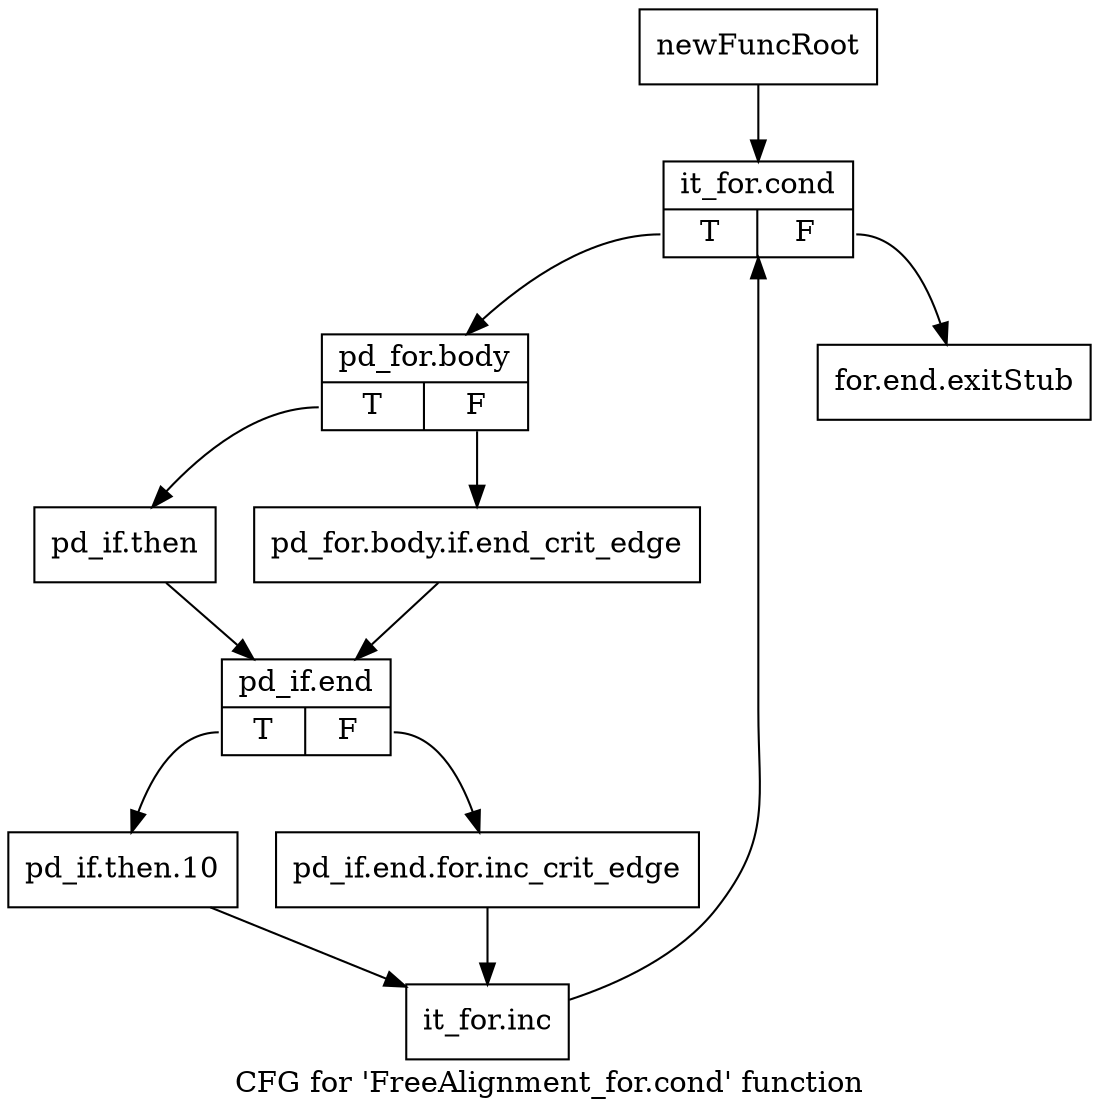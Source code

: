 digraph "CFG for 'FreeAlignment_for.cond' function" {
	label="CFG for 'FreeAlignment_for.cond' function";

	Node0x32b3b90 [shape=record,label="{newFuncRoot}"];
	Node0x32b3b90 -> Node0x32b3c30;
	Node0x32b3be0 [shape=record,label="{for.end.exitStub}"];
	Node0x32b3c30 [shape=record,label="{it_for.cond|{<s0>T|<s1>F}}"];
	Node0x32b3c30:s0 -> Node0x32b3c80;
	Node0x32b3c30:s1 -> Node0x32b3be0;
	Node0x32b3c80 [shape=record,label="{pd_for.body|{<s0>T|<s1>F}}"];
	Node0x32b3c80:s0 -> Node0x32b3d20;
	Node0x32b3c80:s1 -> Node0x32b3cd0;
	Node0x32b3cd0 [shape=record,label="{pd_for.body.if.end_crit_edge}"];
	Node0x32b3cd0 -> Node0x32b3d70;
	Node0x32b3d20 [shape=record,label="{pd_if.then}"];
	Node0x32b3d20 -> Node0x32b3d70;
	Node0x32b3d70 [shape=record,label="{pd_if.end|{<s0>T|<s1>F}}"];
	Node0x32b3d70:s0 -> Node0x32b3e10;
	Node0x32b3d70:s1 -> Node0x32b3dc0;
	Node0x32b3dc0 [shape=record,label="{pd_if.end.for.inc_crit_edge}"];
	Node0x32b3dc0 -> Node0x32b3e60;
	Node0x32b3e10 [shape=record,label="{pd_if.then.10}"];
	Node0x32b3e10 -> Node0x32b3e60;
	Node0x32b3e60 [shape=record,label="{it_for.inc}"];
	Node0x32b3e60 -> Node0x32b3c30;
}
